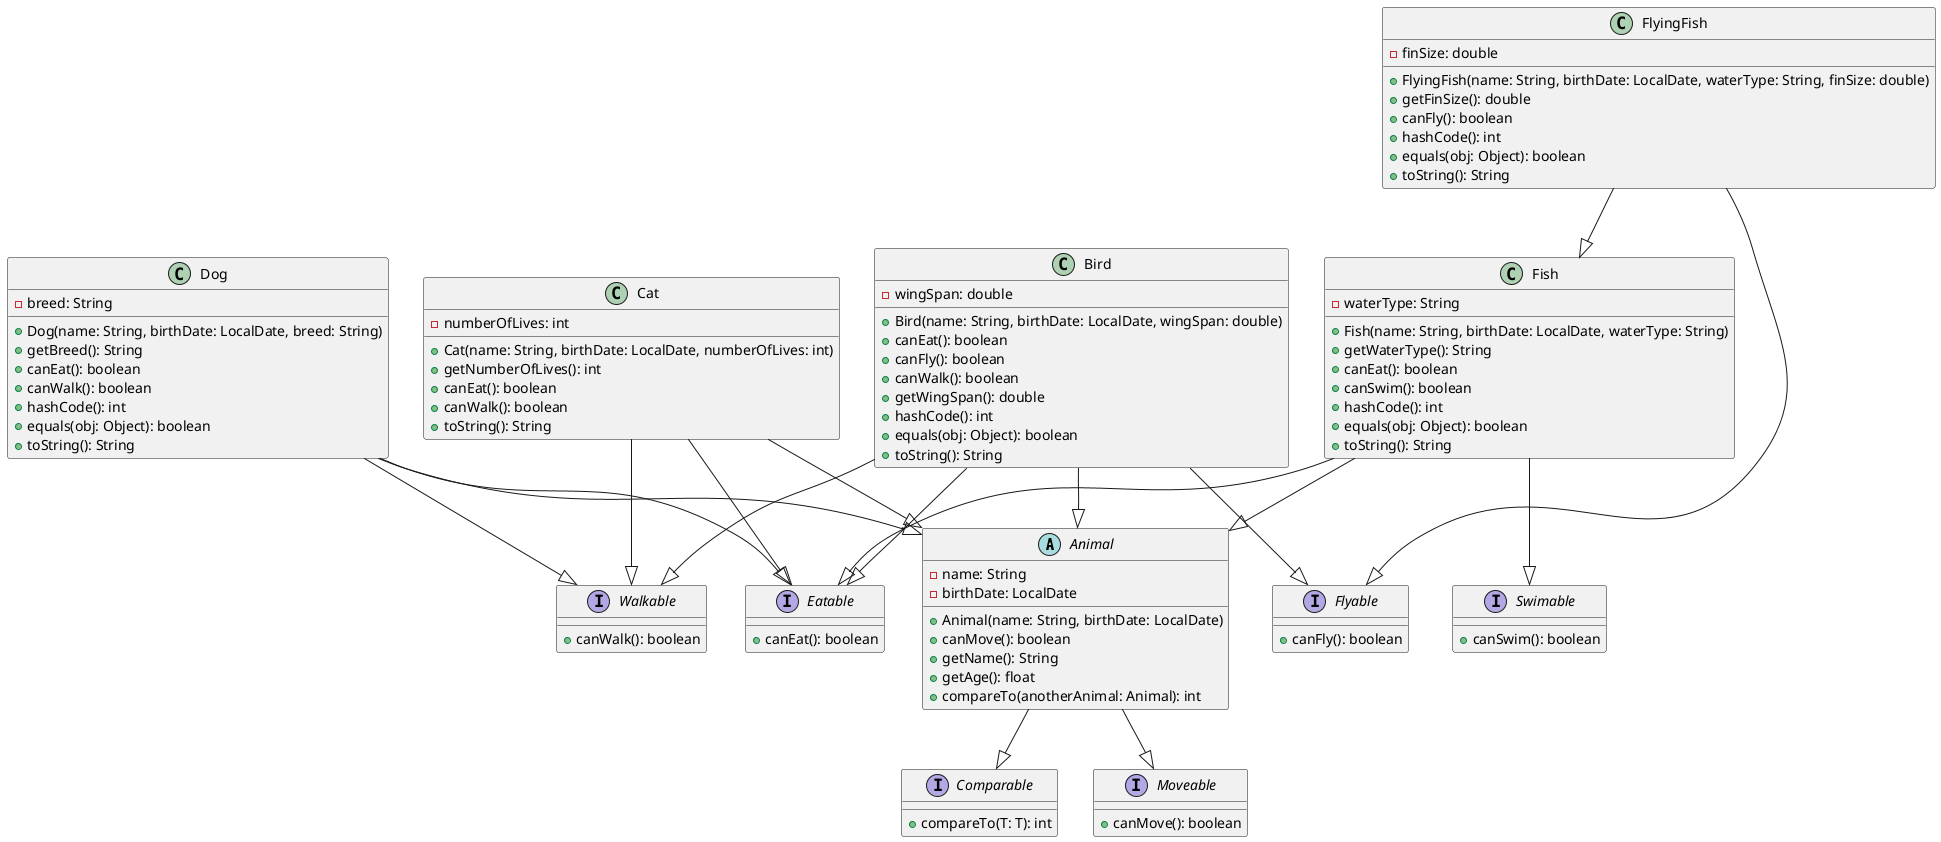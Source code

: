 @startuml
abstract class Animal {
  -name: String
  -birthDate: LocalDate
  +Animal(name: String, birthDate: LocalDate)
  +canMove(): boolean
  +getName(): String
  +getAge(): float
  +compareTo(anotherAnimal: Animal): int
}
class Bird {
  -wingSpan: double
  +Bird(name: String, birthDate: LocalDate, wingSpan: double)
  +canEat(): boolean
  +canFly(): boolean
  +canWalk(): boolean
  +getWingSpan(): double
  +hashCode(): int
  +equals(obj: Object): boolean
  +toString(): String
}

class Cat {
  -numberOfLives: int
  +Cat(name: String, birthDate: LocalDate, numberOfLives: int)
  +getNumberOfLives(): int
  +canEat(): boolean
  +canWalk(): boolean
  +toString(): String
}

class Dog {
  -breed: String
  +Dog(name: String, birthDate: LocalDate, breed: String)
  +getBreed(): String
  +canEat(): boolean
  +canWalk(): boolean
  +hashCode(): int
  +equals(obj: Object): boolean
  +toString(): String
}


class Fish {
  -waterType: String
  +Fish(name: String, birthDate: LocalDate, waterType: String)
  +getWaterType(): String
  +canEat(): boolean
  +canSwim(): boolean
  +hashCode(): int
  +equals(obj: Object): boolean
  +toString(): String
}

class FlyingFish {
  -finSize: double
  +FlyingFish(name: String, birthDate: LocalDate, waterType: String, finSize: double)
  +getFinSize(): double
  +canFly(): boolean
  +hashCode(): int
  +equals(obj: Object): boolean
  +toString(): String
}

interface Comparable {
  +compareTo(T: T): int
}

interface Moveable {
  +canMove(): boolean
}

interface Walkable {
  +canWalk(): boolean
}

interface Flyable {
  +canFly(): boolean
}

interface Eatable {
  +canEat(): boolean
}

interface Swimable {
  +canSwim(): boolean
}


Animal --|> Comparable
Animal --|> Moveable


Bird --|> Animal
Bird --|> Walkable
Bird --|> Flyable
Bird --|> Eatable


Cat --|> Animal
Cat --|> Walkable
Cat --|> Eatable

Dog --|> Animal
Dog --|> Walkable
Dog --|> Eatable

Fish --|> Animal
Fish --|> Swimable
Fish --|> Eatable

FlyingFish --|> Fish
FlyingFish --|> Flyable

@enduml